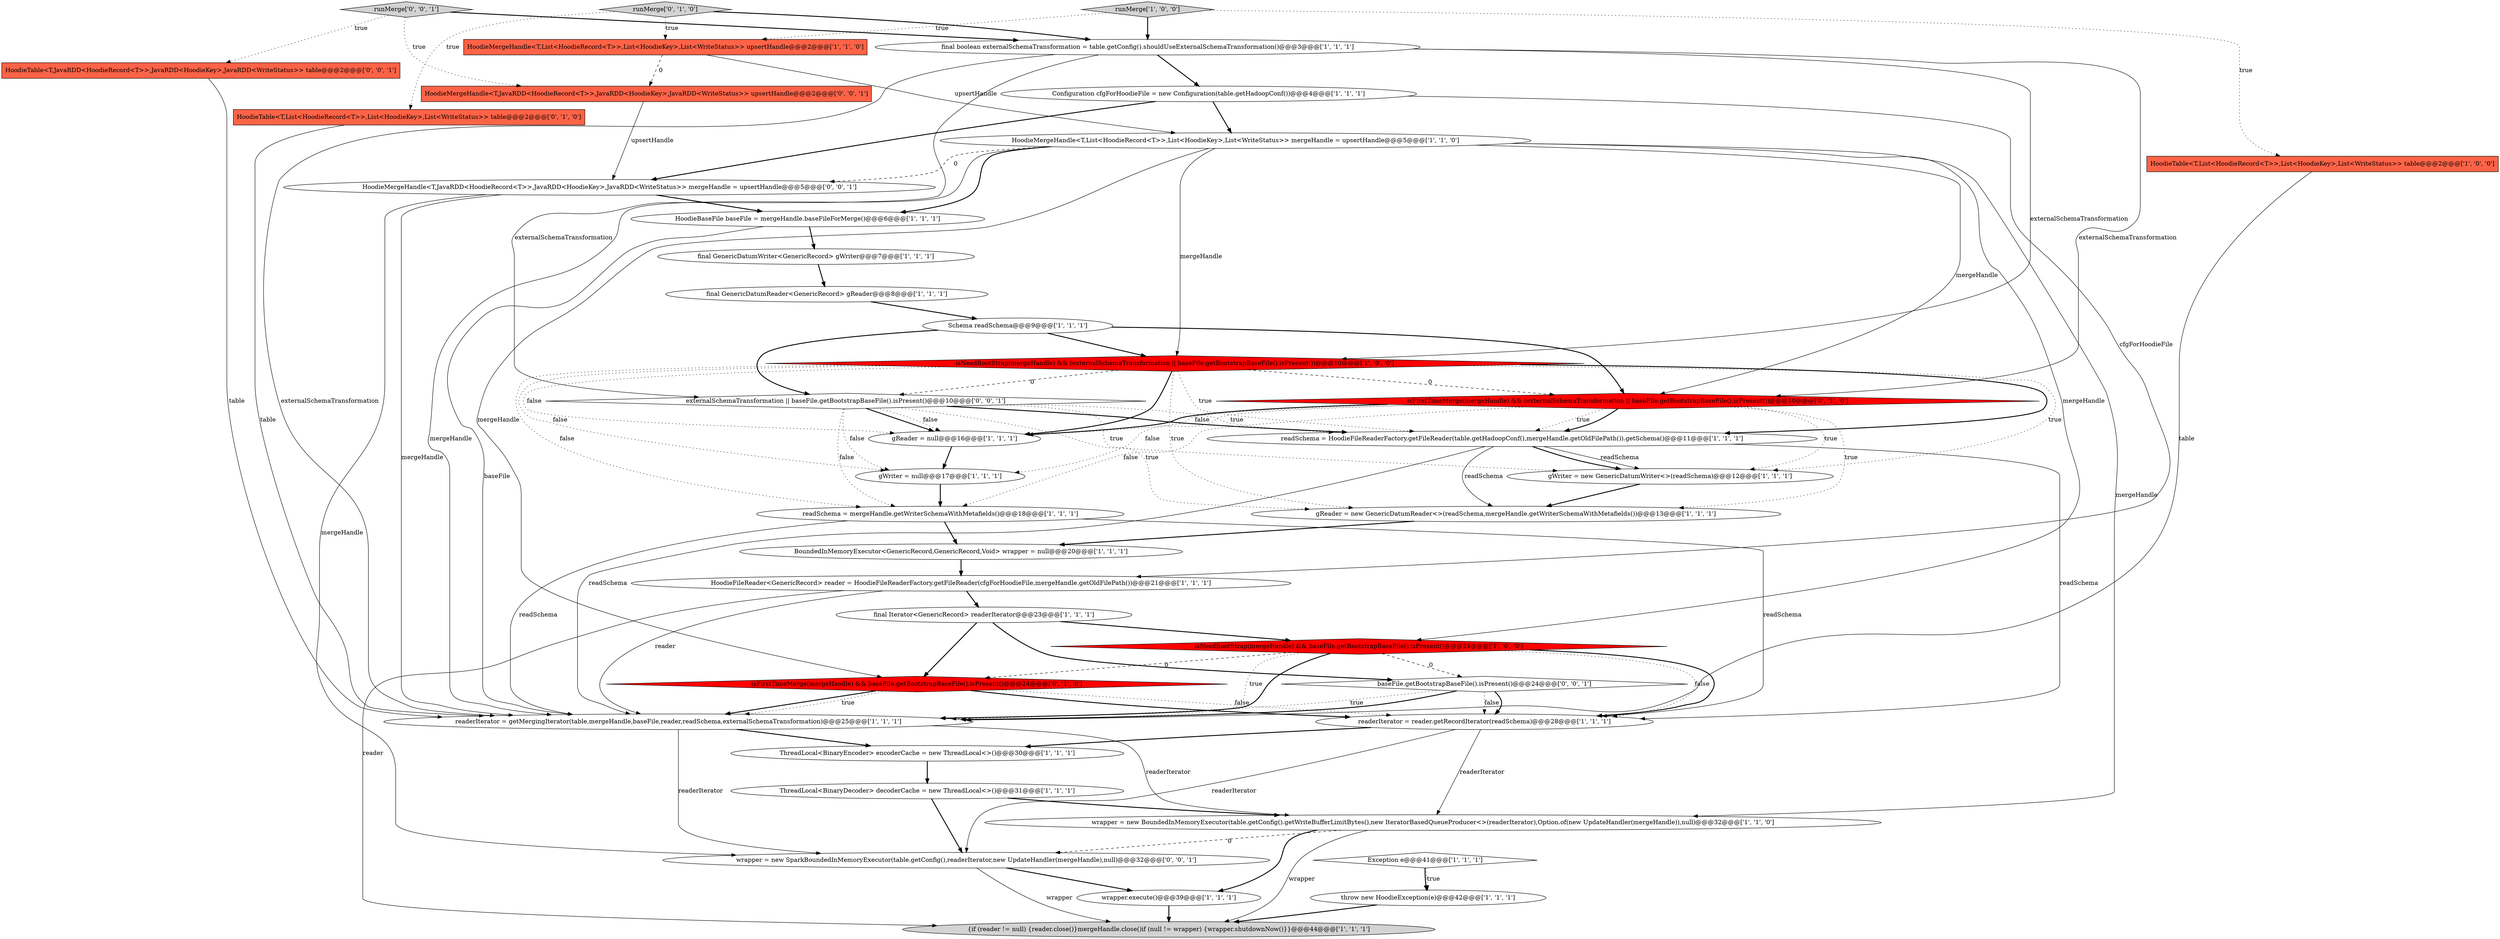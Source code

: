 digraph {
3 [style = filled, label = "ThreadLocal<BinaryDecoder> decoderCache = new ThreadLocal<>()@@@31@@@['1', '1', '1']", fillcolor = white, shape = ellipse image = "AAA0AAABBB1BBB"];
12 [style = filled, label = "final Iterator<GenericRecord> readerIterator@@@23@@@['1', '1', '1']", fillcolor = white, shape = ellipse image = "AAA0AAABBB1BBB"];
22 [style = filled, label = "final GenericDatumWriter<GenericRecord> gWriter@@@7@@@['1', '1', '1']", fillcolor = white, shape = ellipse image = "AAA0AAABBB1BBB"];
29 [style = filled, label = "readSchema = mergeHandle.getWriterSchemaWithMetafields()@@@18@@@['1', '1', '1']", fillcolor = white, shape = ellipse image = "AAA0AAABBB1BBB"];
40 [style = filled, label = "baseFile.getBootstrapBaseFile().isPresent()@@@24@@@['0', '0', '1']", fillcolor = white, shape = diamond image = "AAA0AAABBB3BBB"];
32 [style = filled, label = "isFirstTimeMerge(mergeHandle) && baseFile.getBootstrapBaseFile().isPresent()@@@24@@@['0', '1', '0']", fillcolor = red, shape = diamond image = "AAA1AAABBB2BBB"];
37 [style = filled, label = "runMerge['0', '0', '1']", fillcolor = lightgray, shape = diamond image = "AAA0AAABBB3BBB"];
13 [style = filled, label = "{if (reader != null) {reader.close()}mergeHandle.close()if (null != wrapper) {wrapper.shutdownNow()}}@@@44@@@['1', '1', '1']", fillcolor = lightgray, shape = ellipse image = "AAA0AAABBB1BBB"];
30 [style = filled, label = "runMerge['0', '1', '0']", fillcolor = lightgray, shape = diamond image = "AAA0AAABBB2BBB"];
33 [style = filled, label = "isFirstTimeMerge(mergeHandle) && (externalSchemaTransformation || baseFile.getBootstrapBaseFile().isPresent())@@@10@@@['0', '1', '0']", fillcolor = red, shape = diamond image = "AAA1AAABBB2BBB"];
15 [style = filled, label = "HoodieMergeHandle<T,List<HoodieRecord<T>>,List<HoodieKey>,List<WriteStatus>> mergeHandle = upsertHandle@@@5@@@['1', '1', '0']", fillcolor = white, shape = ellipse image = "AAA0AAABBB1BBB"];
21 [style = filled, label = "HoodieBaseFile baseFile = mergeHandle.baseFileForMerge()@@@6@@@['1', '1', '1']", fillcolor = white, shape = ellipse image = "AAA0AAABBB1BBB"];
0 [style = filled, label = "Schema readSchema@@@9@@@['1', '1', '1']", fillcolor = white, shape = ellipse image = "AAA0AAABBB1BBB"];
8 [style = filled, label = "ThreadLocal<BinaryEncoder> encoderCache = new ThreadLocal<>()@@@30@@@['1', '1', '1']", fillcolor = white, shape = ellipse image = "AAA0AAABBB1BBB"];
39 [style = filled, label = "HoodieMergeHandle<T,JavaRDD<HoodieRecord<T>>,JavaRDD<HoodieKey>,JavaRDD<WriteStatus>> upsertHandle@@@2@@@['0', '0', '1']", fillcolor = tomato, shape = box image = "AAA0AAABBB3BBB"];
16 [style = filled, label = "runMerge['1', '0', '0']", fillcolor = lightgray, shape = diamond image = "AAA0AAABBB1BBB"];
28 [style = filled, label = "gWriter = new GenericDatumWriter<>(readSchema)@@@12@@@['1', '1', '1']", fillcolor = white, shape = ellipse image = "AAA0AAABBB1BBB"];
14 [style = filled, label = "gWriter = null@@@17@@@['1', '1', '1']", fillcolor = white, shape = ellipse image = "AAA0AAABBB1BBB"];
7 [style = filled, label = "isNeedBootStrap(mergeHandle) && baseFile.getBootstrapBaseFile().isPresent()@@@24@@@['1', '0', '0']", fillcolor = red, shape = diamond image = "AAA1AAABBB1BBB"];
11 [style = filled, label = "wrapper.execute()@@@39@@@['1', '1', '1']", fillcolor = white, shape = ellipse image = "AAA0AAABBB1BBB"];
6 [style = filled, label = "readerIterator = reader.getRecordIterator(readSchema)@@@28@@@['1', '1', '1']", fillcolor = white, shape = ellipse image = "AAA0AAABBB1BBB"];
20 [style = filled, label = "Exception e@@@41@@@['1', '1', '1']", fillcolor = white, shape = diamond image = "AAA0AAABBB1BBB"];
27 [style = filled, label = "wrapper = new BoundedInMemoryExecutor(table.getConfig().getWriteBufferLimitBytes(),new IteratorBasedQueueProducer<>(readerIterator),Option.of(new UpdateHandler(mergeHandle)),null)@@@32@@@['1', '1', '0']", fillcolor = white, shape = ellipse image = "AAA0AAABBB1BBB"];
36 [style = filled, label = "HoodieTable<T,JavaRDD<HoodieRecord<T>>,JavaRDD<HoodieKey>,JavaRDD<WriteStatus>> table@@@2@@@['0', '0', '1']", fillcolor = tomato, shape = box image = "AAA0AAABBB3BBB"];
4 [style = filled, label = "HoodieTable<T,List<HoodieRecord<T>>,List<HoodieKey>,List<WriteStatus>> table@@@2@@@['1', '0', '0']", fillcolor = tomato, shape = box image = "AAA0AAABBB1BBB"];
34 [style = filled, label = "wrapper = new SparkBoundedInMemoryExecutor(table.getConfig(),readerIterator,new UpdateHandler(mergeHandle),null)@@@32@@@['0', '0', '1']", fillcolor = white, shape = ellipse image = "AAA0AAABBB3BBB"];
10 [style = filled, label = "readerIterator = getMergingIterator(table,mergeHandle,baseFile,reader,readSchema,externalSchemaTransformation)@@@25@@@['1', '1', '1']", fillcolor = white, shape = ellipse image = "AAA0AAABBB1BBB"];
38 [style = filled, label = "HoodieMergeHandle<T,JavaRDD<HoodieRecord<T>>,JavaRDD<HoodieKey>,JavaRDD<WriteStatus>> mergeHandle = upsertHandle@@@5@@@['0', '0', '1']", fillcolor = white, shape = ellipse image = "AAA0AAABBB3BBB"];
18 [style = filled, label = "gReader = new GenericDatumReader<>(readSchema,mergeHandle.getWriterSchemaWithMetafields())@@@13@@@['1', '1', '1']", fillcolor = white, shape = ellipse image = "AAA0AAABBB1BBB"];
19 [style = filled, label = "HoodieFileReader<GenericRecord> reader = HoodieFileReaderFactory.getFileReader(cfgForHoodieFile,mergeHandle.getOldFilePath())@@@21@@@['1', '1', '1']", fillcolor = white, shape = ellipse image = "AAA0AAABBB1BBB"];
26 [style = filled, label = "Configuration cfgForHoodieFile = new Configuration(table.getHadoopConf())@@@4@@@['1', '1', '1']", fillcolor = white, shape = ellipse image = "AAA0AAABBB1BBB"];
31 [style = filled, label = "HoodieTable<T,List<HoodieRecord<T>>,List<HoodieKey>,List<WriteStatus>> table@@@2@@@['0', '1', '0']", fillcolor = tomato, shape = box image = "AAA0AAABBB2BBB"];
23 [style = filled, label = "gReader = null@@@16@@@['1', '1', '1']", fillcolor = white, shape = ellipse image = "AAA0AAABBB1BBB"];
1 [style = filled, label = "BoundedInMemoryExecutor<GenericRecord,GenericRecord,Void> wrapper = null@@@20@@@['1', '1', '1']", fillcolor = white, shape = ellipse image = "AAA0AAABBB1BBB"];
24 [style = filled, label = "final boolean externalSchemaTransformation = table.getConfig().shouldUseExternalSchemaTransformation()@@@3@@@['1', '1', '1']", fillcolor = white, shape = ellipse image = "AAA0AAABBB1BBB"];
9 [style = filled, label = "readSchema = HoodieFileReaderFactory.getFileReader(table.getHadoopConf(),mergeHandle.getOldFilePath()).getSchema()@@@11@@@['1', '1', '1']", fillcolor = white, shape = ellipse image = "AAA0AAABBB1BBB"];
5 [style = filled, label = "final GenericDatumReader<GenericRecord> gReader@@@8@@@['1', '1', '1']", fillcolor = white, shape = ellipse image = "AAA0AAABBB1BBB"];
25 [style = filled, label = "HoodieMergeHandle<T,List<HoodieRecord<T>>,List<HoodieKey>,List<WriteStatus>> upsertHandle@@@2@@@['1', '1', '0']", fillcolor = tomato, shape = box image = "AAA0AAABBB1BBB"];
35 [style = filled, label = "externalSchemaTransformation || baseFile.getBootstrapBaseFile().isPresent()@@@10@@@['0', '0', '1']", fillcolor = white, shape = diamond image = "AAA0AAABBB3BBB"];
17 [style = filled, label = "isNeedBootStrap(mergeHandle) && (externalSchemaTransformation || baseFile.getBootstrapBaseFile().isPresent())@@@10@@@['1', '0', '0']", fillcolor = red, shape = diamond image = "AAA1AAABBB1BBB"];
2 [style = filled, label = "throw new HoodieException(e)@@@42@@@['1', '1', '1']", fillcolor = white, shape = ellipse image = "AAA0AAABBB1BBB"];
24->17 [style = solid, label="externalSchemaTransformation"];
40->6 [style = bold, label=""];
24->33 [style = solid, label="externalSchemaTransformation"];
38->34 [style = solid, label="mergeHandle"];
10->27 [style = solid, label="readerIterator"];
15->21 [style = bold, label=""];
17->9 [style = bold, label=""];
17->35 [style = dashed, label="0"];
33->28 [style = dotted, label="true"];
40->6 [style = dotted, label="false"];
17->14 [style = dotted, label="false"];
34->13 [style = solid, label="wrapper"];
19->10 [style = solid, label="reader"];
27->13 [style = solid, label="wrapper"];
40->10 [style = dotted, label="true"];
32->6 [style = bold, label=""];
12->7 [style = bold, label=""];
3->27 [style = bold, label=""];
3->34 [style = bold, label=""];
19->13 [style = solid, label="reader"];
32->6 [style = dotted, label="false"];
29->10 [style = solid, label="readSchema"];
15->38 [style = dashed, label="0"];
35->23 [style = bold, label=""];
12->40 [style = bold, label=""];
9->18 [style = solid, label="readSchema"];
10->8 [style = bold, label=""];
5->0 [style = bold, label=""];
11->13 [style = bold, label=""];
4->10 [style = solid, label="table"];
26->15 [style = bold, label=""];
37->36 [style = dotted, label="true"];
24->35 [style = solid, label="externalSchemaTransformation"];
29->1 [style = bold, label=""];
9->28 [style = solid, label="readSchema"];
28->18 [style = bold, label=""];
7->10 [style = dotted, label="true"];
19->12 [style = bold, label=""];
0->17 [style = bold, label=""];
33->14 [style = dotted, label="false"];
15->33 [style = solid, label="mergeHandle"];
6->34 [style = solid, label="readerIterator"];
16->4 [style = dotted, label="true"];
24->10 [style = solid, label="externalSchemaTransformation"];
22->5 [style = bold, label=""];
32->10 [style = bold, label=""];
7->6 [style = dotted, label="false"];
33->23 [style = bold, label=""];
23->14 [style = bold, label=""];
27->11 [style = bold, label=""];
18->1 [style = bold, label=""];
21->22 [style = bold, label=""];
39->38 [style = solid, label="upsertHandle"];
7->6 [style = bold, label=""];
26->19 [style = solid, label="cfgForHoodieFile"];
33->18 [style = dotted, label="true"];
35->18 [style = dotted, label="true"];
1->19 [style = bold, label=""];
17->23 [style = dotted, label="false"];
16->25 [style = dotted, label="true"];
33->29 [style = dotted, label="false"];
15->17 [style = solid, label="mergeHandle"];
9->10 [style = solid, label="readSchema"];
30->24 [style = bold, label=""];
17->29 [style = dotted, label="false"];
37->24 [style = bold, label=""];
17->18 [style = dotted, label="true"];
35->14 [style = dotted, label="false"];
35->9 [style = bold, label=""];
16->24 [style = bold, label=""];
8->3 [style = bold, label=""];
12->32 [style = bold, label=""];
6->27 [style = solid, label="readerIterator"];
17->33 [style = dashed, label="0"];
33->9 [style = dotted, label="true"];
17->23 [style = bold, label=""];
9->28 [style = bold, label=""];
24->26 [style = bold, label=""];
15->32 [style = solid, label="mergeHandle"];
30->25 [style = dotted, label="true"];
36->10 [style = solid, label="table"];
17->28 [style = dotted, label="true"];
14->29 [style = bold, label=""];
15->10 [style = solid, label="mergeHandle"];
7->32 [style = dashed, label="0"];
32->10 [style = dotted, label="true"];
15->7 [style = solid, label="mergeHandle"];
25->39 [style = dashed, label="0"];
30->31 [style = dotted, label="true"];
29->6 [style = solid, label="readSchema"];
7->40 [style = dashed, label="0"];
40->10 [style = bold, label=""];
15->27 [style = solid, label="mergeHandle"];
7->10 [style = bold, label=""];
35->9 [style = dotted, label="true"];
31->10 [style = solid, label="table"];
38->10 [style = solid, label="mergeHandle"];
33->9 [style = bold, label=""];
35->29 [style = dotted, label="false"];
34->11 [style = bold, label=""];
33->23 [style = dotted, label="false"];
2->13 [style = bold, label=""];
20->2 [style = bold, label=""];
26->38 [style = bold, label=""];
35->23 [style = dotted, label="false"];
0->33 [style = bold, label=""];
10->34 [style = solid, label="readerIterator"];
17->9 [style = dotted, label="true"];
37->39 [style = dotted, label="true"];
6->8 [style = bold, label=""];
0->35 [style = bold, label=""];
9->6 [style = solid, label="readSchema"];
38->21 [style = bold, label=""];
20->2 [style = dotted, label="true"];
35->28 [style = dotted, label="true"];
25->15 [style = solid, label="upsertHandle"];
21->10 [style = solid, label="baseFile"];
27->34 [style = dashed, label="0"];
}

